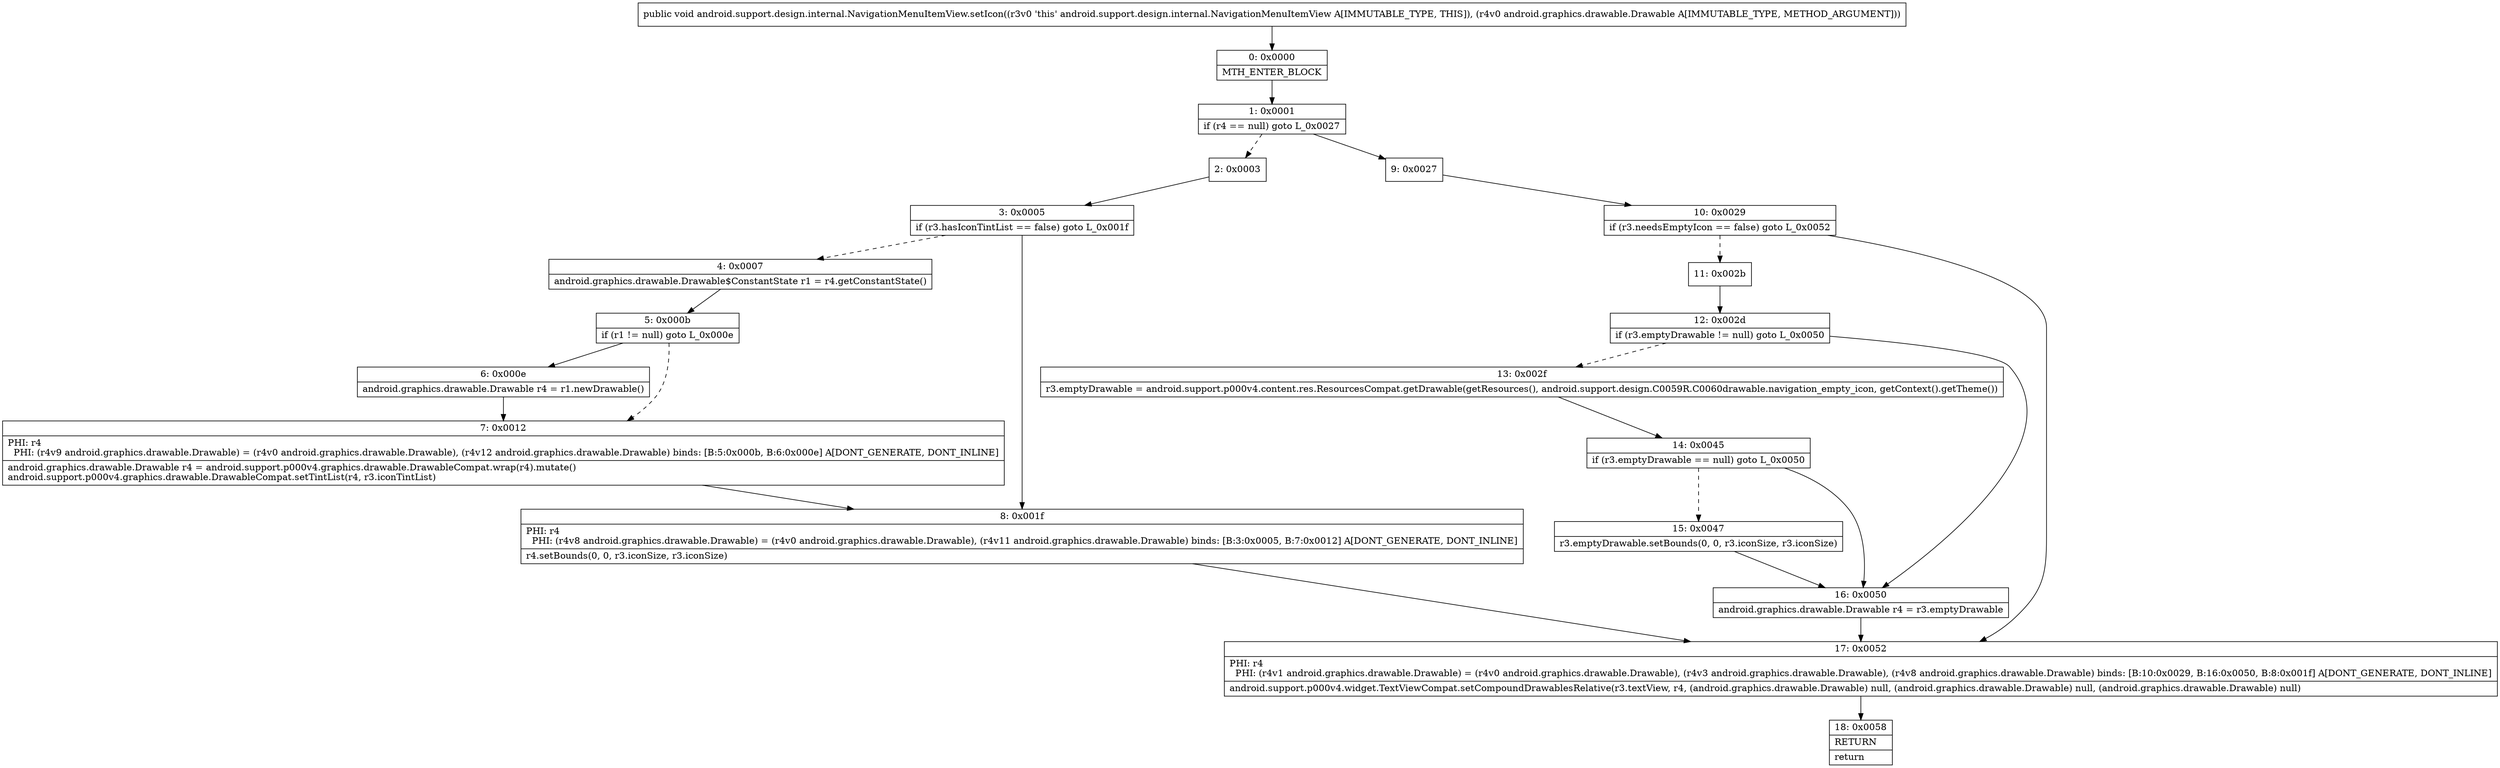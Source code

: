 digraph "CFG forandroid.support.design.internal.NavigationMenuItemView.setIcon(Landroid\/graphics\/drawable\/Drawable;)V" {
Node_0 [shape=record,label="{0\:\ 0x0000|MTH_ENTER_BLOCK\l}"];
Node_1 [shape=record,label="{1\:\ 0x0001|if (r4 == null) goto L_0x0027\l}"];
Node_2 [shape=record,label="{2\:\ 0x0003}"];
Node_3 [shape=record,label="{3\:\ 0x0005|if (r3.hasIconTintList == false) goto L_0x001f\l}"];
Node_4 [shape=record,label="{4\:\ 0x0007|android.graphics.drawable.Drawable$ConstantState r1 = r4.getConstantState()\l}"];
Node_5 [shape=record,label="{5\:\ 0x000b|if (r1 != null) goto L_0x000e\l}"];
Node_6 [shape=record,label="{6\:\ 0x000e|android.graphics.drawable.Drawable r4 = r1.newDrawable()\l}"];
Node_7 [shape=record,label="{7\:\ 0x0012|PHI: r4 \l  PHI: (r4v9 android.graphics.drawable.Drawable) = (r4v0 android.graphics.drawable.Drawable), (r4v12 android.graphics.drawable.Drawable) binds: [B:5:0x000b, B:6:0x000e] A[DONT_GENERATE, DONT_INLINE]\l|android.graphics.drawable.Drawable r4 = android.support.p000v4.graphics.drawable.DrawableCompat.wrap(r4).mutate()\landroid.support.p000v4.graphics.drawable.DrawableCompat.setTintList(r4, r3.iconTintList)\l}"];
Node_8 [shape=record,label="{8\:\ 0x001f|PHI: r4 \l  PHI: (r4v8 android.graphics.drawable.Drawable) = (r4v0 android.graphics.drawable.Drawable), (r4v11 android.graphics.drawable.Drawable) binds: [B:3:0x0005, B:7:0x0012] A[DONT_GENERATE, DONT_INLINE]\l|r4.setBounds(0, 0, r3.iconSize, r3.iconSize)\l}"];
Node_9 [shape=record,label="{9\:\ 0x0027}"];
Node_10 [shape=record,label="{10\:\ 0x0029|if (r3.needsEmptyIcon == false) goto L_0x0052\l}"];
Node_11 [shape=record,label="{11\:\ 0x002b}"];
Node_12 [shape=record,label="{12\:\ 0x002d|if (r3.emptyDrawable != null) goto L_0x0050\l}"];
Node_13 [shape=record,label="{13\:\ 0x002f|r3.emptyDrawable = android.support.p000v4.content.res.ResourcesCompat.getDrawable(getResources(), android.support.design.C0059R.C0060drawable.navigation_empty_icon, getContext().getTheme())\l}"];
Node_14 [shape=record,label="{14\:\ 0x0045|if (r3.emptyDrawable == null) goto L_0x0050\l}"];
Node_15 [shape=record,label="{15\:\ 0x0047|r3.emptyDrawable.setBounds(0, 0, r3.iconSize, r3.iconSize)\l}"];
Node_16 [shape=record,label="{16\:\ 0x0050|android.graphics.drawable.Drawable r4 = r3.emptyDrawable\l}"];
Node_17 [shape=record,label="{17\:\ 0x0052|PHI: r4 \l  PHI: (r4v1 android.graphics.drawable.Drawable) = (r4v0 android.graphics.drawable.Drawable), (r4v3 android.graphics.drawable.Drawable), (r4v8 android.graphics.drawable.Drawable) binds: [B:10:0x0029, B:16:0x0050, B:8:0x001f] A[DONT_GENERATE, DONT_INLINE]\l|android.support.p000v4.widget.TextViewCompat.setCompoundDrawablesRelative(r3.textView, r4, (android.graphics.drawable.Drawable) null, (android.graphics.drawable.Drawable) null, (android.graphics.drawable.Drawable) null)\l}"];
Node_18 [shape=record,label="{18\:\ 0x0058|RETURN\l|return\l}"];
MethodNode[shape=record,label="{public void android.support.design.internal.NavigationMenuItemView.setIcon((r3v0 'this' android.support.design.internal.NavigationMenuItemView A[IMMUTABLE_TYPE, THIS]), (r4v0 android.graphics.drawable.Drawable A[IMMUTABLE_TYPE, METHOD_ARGUMENT])) }"];
MethodNode -> Node_0;
Node_0 -> Node_1;
Node_1 -> Node_2[style=dashed];
Node_1 -> Node_9;
Node_2 -> Node_3;
Node_3 -> Node_4[style=dashed];
Node_3 -> Node_8;
Node_4 -> Node_5;
Node_5 -> Node_6;
Node_5 -> Node_7[style=dashed];
Node_6 -> Node_7;
Node_7 -> Node_8;
Node_8 -> Node_17;
Node_9 -> Node_10;
Node_10 -> Node_11[style=dashed];
Node_10 -> Node_17;
Node_11 -> Node_12;
Node_12 -> Node_13[style=dashed];
Node_12 -> Node_16;
Node_13 -> Node_14;
Node_14 -> Node_15[style=dashed];
Node_14 -> Node_16;
Node_15 -> Node_16;
Node_16 -> Node_17;
Node_17 -> Node_18;
}

